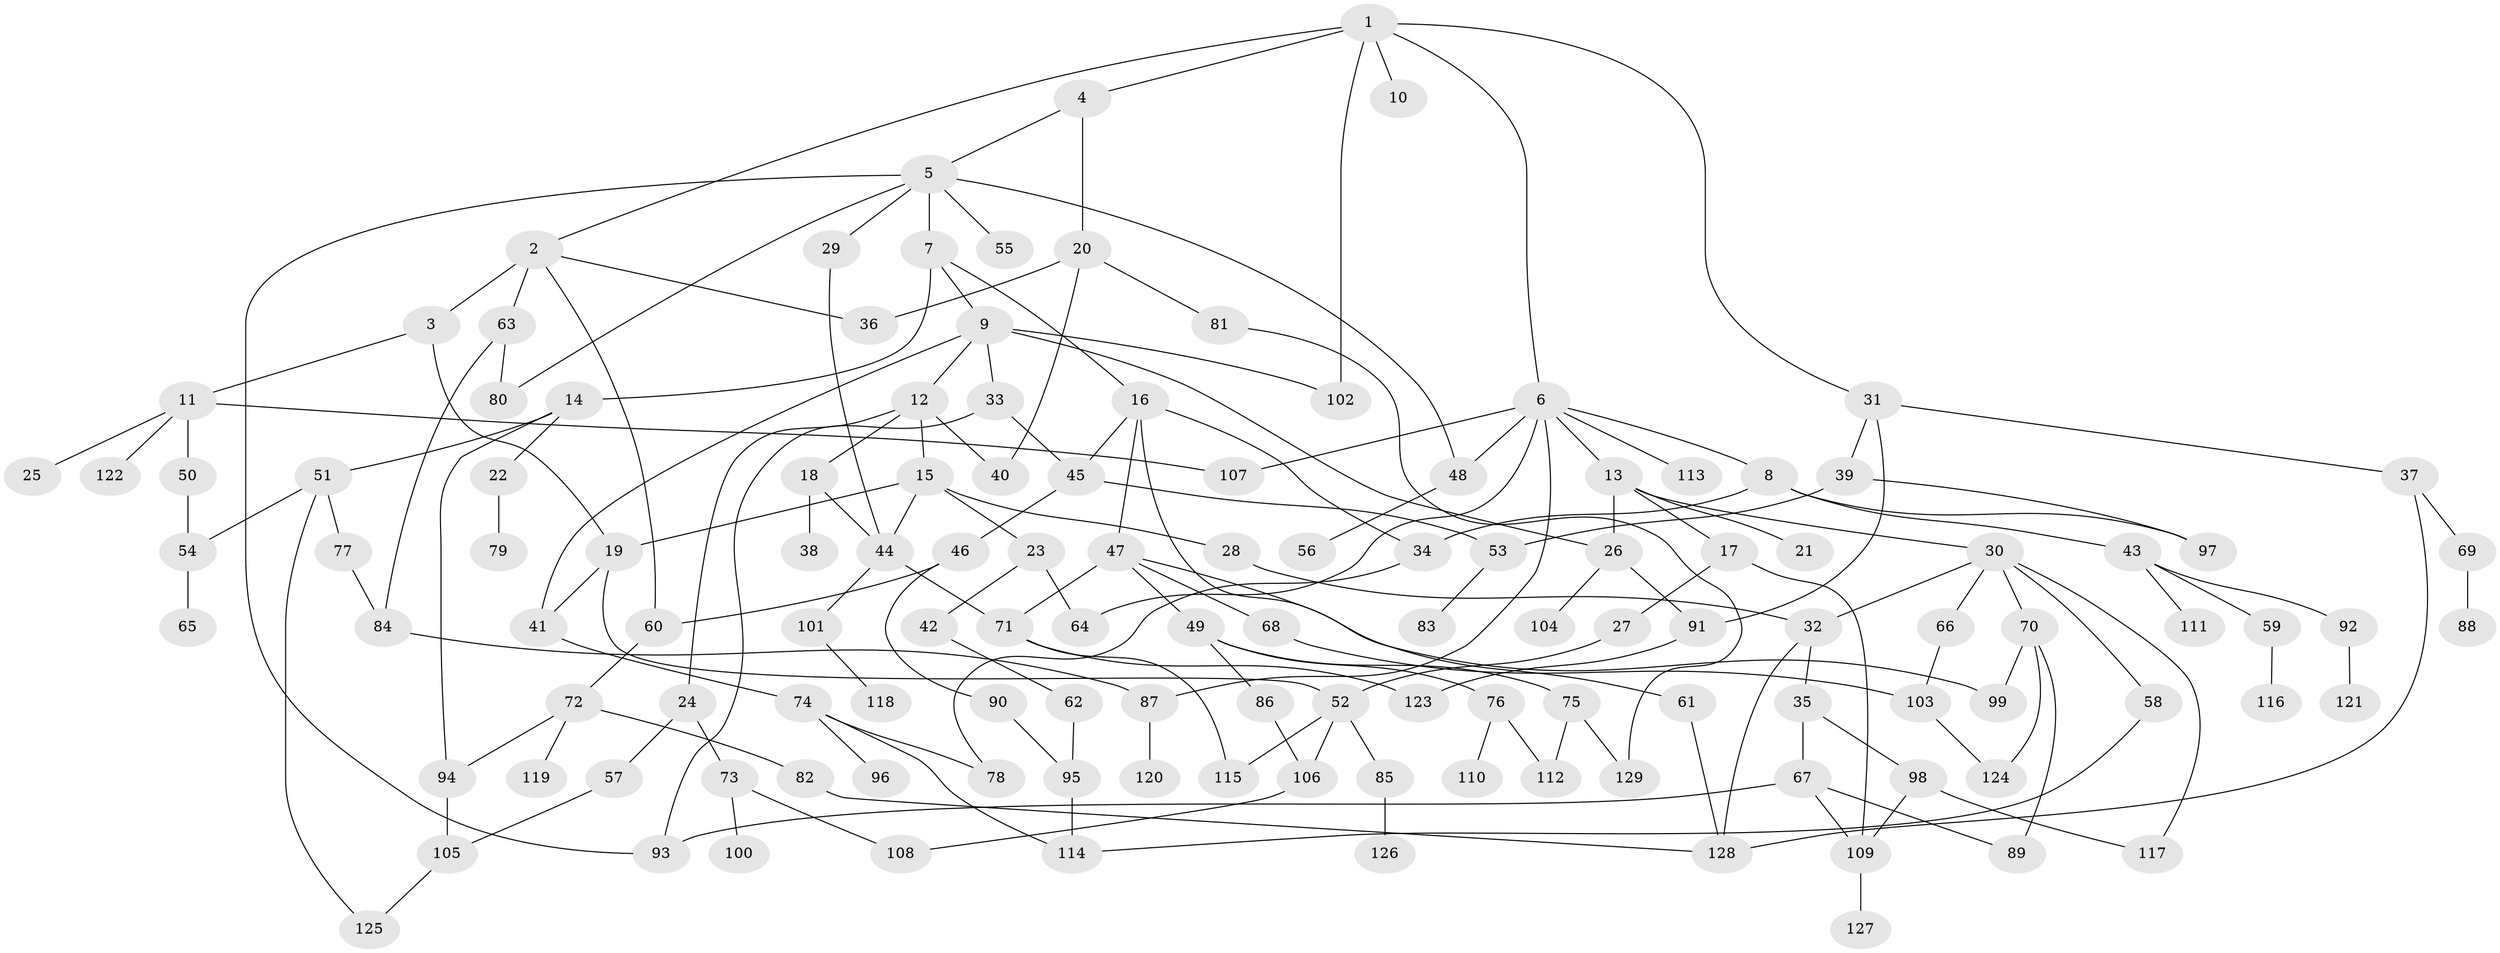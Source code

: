 // coarse degree distribution, {8: 0.058823529411764705, 5: 0.058823529411764705, 10: 0.0196078431372549, 14: 0.0196078431372549, 3: 0.21568627450980393, 9: 0.0196078431372549, 4: 0.13725490196078433, 7: 0.0392156862745098, 1: 0.21568627450980393, 6: 0.0392156862745098, 2: 0.17647058823529413}
// Generated by graph-tools (version 1.1) at 2025/16/03/04/25 18:16:59]
// undirected, 129 vertices, 177 edges
graph export_dot {
graph [start="1"]
  node [color=gray90,style=filled];
  1;
  2;
  3;
  4;
  5;
  6;
  7;
  8;
  9;
  10;
  11;
  12;
  13;
  14;
  15;
  16;
  17;
  18;
  19;
  20;
  21;
  22;
  23;
  24;
  25;
  26;
  27;
  28;
  29;
  30;
  31;
  32;
  33;
  34;
  35;
  36;
  37;
  38;
  39;
  40;
  41;
  42;
  43;
  44;
  45;
  46;
  47;
  48;
  49;
  50;
  51;
  52;
  53;
  54;
  55;
  56;
  57;
  58;
  59;
  60;
  61;
  62;
  63;
  64;
  65;
  66;
  67;
  68;
  69;
  70;
  71;
  72;
  73;
  74;
  75;
  76;
  77;
  78;
  79;
  80;
  81;
  82;
  83;
  84;
  85;
  86;
  87;
  88;
  89;
  90;
  91;
  92;
  93;
  94;
  95;
  96;
  97;
  98;
  99;
  100;
  101;
  102;
  103;
  104;
  105;
  106;
  107;
  108;
  109;
  110;
  111;
  112;
  113;
  114;
  115;
  116;
  117;
  118;
  119;
  120;
  121;
  122;
  123;
  124;
  125;
  126;
  127;
  128;
  129;
  1 -- 2;
  1 -- 4;
  1 -- 6;
  1 -- 10;
  1 -- 31;
  1 -- 102;
  2 -- 3;
  2 -- 36;
  2 -- 60;
  2 -- 63;
  3 -- 11;
  3 -- 19;
  4 -- 5;
  4 -- 20;
  5 -- 7;
  5 -- 29;
  5 -- 48;
  5 -- 55;
  5 -- 93;
  5 -- 80;
  6 -- 8;
  6 -- 13;
  6 -- 64;
  6 -- 107;
  6 -- 113;
  6 -- 87;
  6 -- 48;
  7 -- 9;
  7 -- 14;
  7 -- 16;
  8 -- 34;
  8 -- 43;
  8 -- 97;
  9 -- 12;
  9 -- 26;
  9 -- 33;
  9 -- 41;
  9 -- 102;
  11 -- 25;
  11 -- 50;
  11 -- 122;
  11 -- 107;
  12 -- 15;
  12 -- 18;
  12 -- 24;
  12 -- 40;
  13 -- 17;
  13 -- 21;
  13 -- 30;
  13 -- 26;
  14 -- 22;
  14 -- 51;
  14 -- 94;
  15 -- 19;
  15 -- 23;
  15 -- 28;
  15 -- 44;
  16 -- 47;
  16 -- 61;
  16 -- 34;
  16 -- 45;
  17 -- 27;
  17 -- 109;
  18 -- 38;
  18 -- 44;
  19 -- 52;
  19 -- 41;
  20 -- 40;
  20 -- 81;
  20 -- 36;
  22 -- 79;
  23 -- 42;
  23 -- 64;
  24 -- 57;
  24 -- 73;
  26 -- 104;
  26 -- 91;
  27 -- 52;
  28 -- 32;
  29 -- 44;
  30 -- 32;
  30 -- 58;
  30 -- 66;
  30 -- 70;
  30 -- 117;
  31 -- 37;
  31 -- 39;
  31 -- 91;
  32 -- 35;
  32 -- 128;
  33 -- 45;
  33 -- 93;
  34 -- 78;
  35 -- 67;
  35 -- 98;
  37 -- 69;
  37 -- 128;
  39 -- 97;
  39 -- 53;
  41 -- 74;
  42 -- 62;
  43 -- 59;
  43 -- 92;
  43 -- 111;
  44 -- 71;
  44 -- 101;
  45 -- 46;
  45 -- 53;
  46 -- 90;
  46 -- 60;
  47 -- 49;
  47 -- 68;
  47 -- 99;
  47 -- 71;
  48 -- 56;
  49 -- 75;
  49 -- 76;
  49 -- 86;
  50 -- 54;
  51 -- 77;
  51 -- 125;
  51 -- 54;
  52 -- 85;
  52 -- 106;
  52 -- 115;
  53 -- 83;
  54 -- 65;
  57 -- 105;
  58 -- 114;
  59 -- 116;
  60 -- 72;
  61 -- 128;
  62 -- 95;
  63 -- 80;
  63 -- 84;
  66 -- 103;
  67 -- 109;
  67 -- 93;
  67 -- 89;
  68 -- 103;
  69 -- 88;
  70 -- 89;
  70 -- 99;
  70 -- 124;
  71 -- 123;
  71 -- 115;
  72 -- 82;
  72 -- 119;
  72 -- 94;
  73 -- 100;
  73 -- 108;
  74 -- 96;
  74 -- 114;
  74 -- 78;
  75 -- 112;
  75 -- 129;
  76 -- 110;
  76 -- 112;
  77 -- 84;
  81 -- 129;
  82 -- 128;
  84 -- 87;
  85 -- 126;
  86 -- 106;
  87 -- 120;
  90 -- 95;
  91 -- 123;
  92 -- 121;
  94 -- 105;
  95 -- 114;
  98 -- 109;
  98 -- 117;
  101 -- 118;
  103 -- 124;
  105 -- 125;
  106 -- 108;
  109 -- 127;
}
